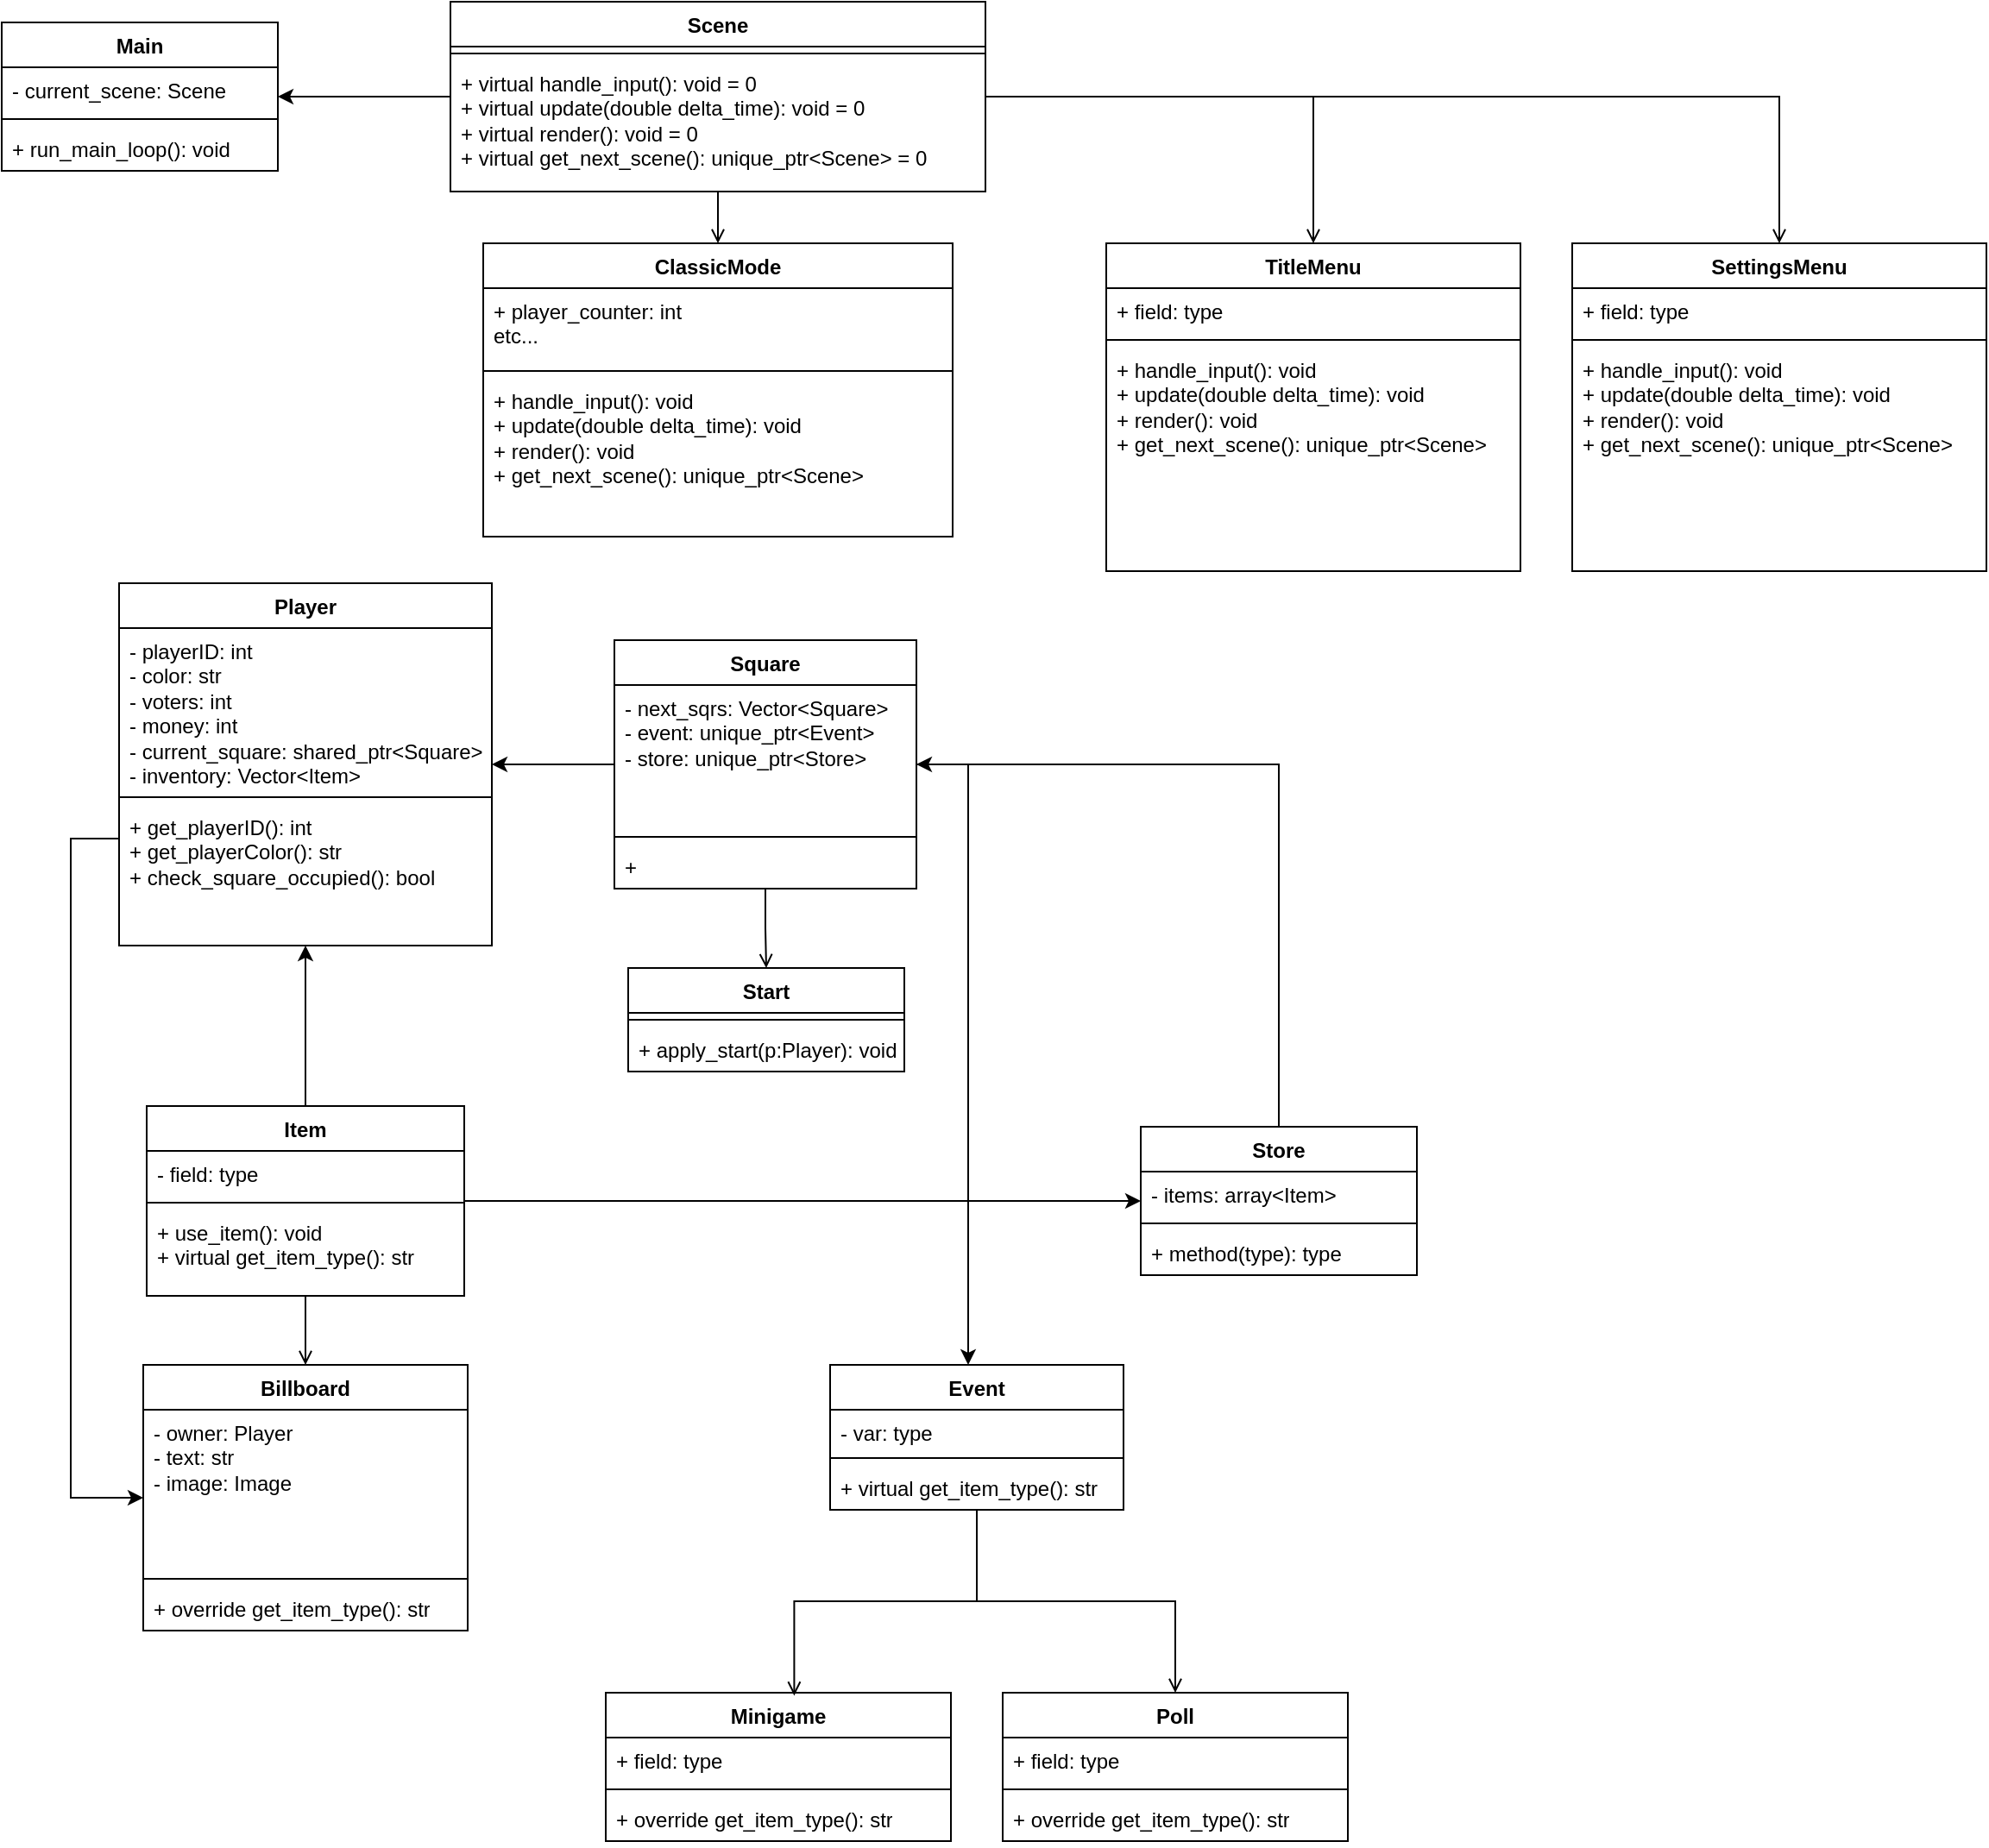 <mxfile version="28.2.5">
  <diagram name="Page-1" id="7m_YdTxGqZWvF4TJzUUr">
    <mxGraphModel dx="2188" dy="1348" grid="1" gridSize="10" guides="1" tooltips="1" connect="1" arrows="1" fold="1" page="1" pageScale="2" pageWidth="850" pageHeight="1100" math="0" shadow="0">
      <root>
        <mxCell id="0" />
        <mxCell id="1" parent="0" />
        <mxCell id="rQWxWww5Zi0VN4n5RXvP-19" style="edgeStyle=orthogonalEdgeStyle;rounded=0;orthogonalLoop=1;jettySize=auto;html=1;entryX=0.5;entryY=0;entryDx=0;entryDy=0;endArrow=open;endFill=0;" parent="1" source="rQWxWww5Zi0VN4n5RXvP-1" target="rQWxWww5Zi0VN4n5RXvP-13" edge="1">
          <mxGeometry relative="1" as="geometry" />
        </mxCell>
        <mxCell id="xzh4shcOTlSQ8mMk62qb-25" style="edgeStyle=orthogonalEdgeStyle;rounded=0;orthogonalLoop=1;jettySize=auto;html=1;" parent="1" source="rQWxWww5Zi0VN4n5RXvP-1" target="rQWxWww5Zi0VN4n5RXvP-20" edge="1">
          <mxGeometry relative="1" as="geometry">
            <Array as="points">
              <mxPoint x="1090" y="512" />
            </Array>
          </mxGeometry>
        </mxCell>
        <mxCell id="xzh4shcOTlSQ8mMk62qb-37" style="edgeStyle=orthogonalEdgeStyle;rounded=0;orthogonalLoop=1;jettySize=auto;html=1;" parent="1" source="rQWxWww5Zi0VN4n5RXvP-1" target="rQWxWww5Zi0VN4n5RXvP-24" edge="1">
          <mxGeometry relative="1" as="geometry" />
        </mxCell>
        <mxCell id="rQWxWww5Zi0VN4n5RXvP-1" value="Square" style="swimlane;fontStyle=1;align=center;verticalAlign=top;childLayout=stackLayout;horizontal=1;startSize=26;horizontalStack=0;resizeParent=1;resizeParentMax=0;resizeLast=0;collapsible=1;marginBottom=0;whiteSpace=wrap;html=1;" parent="1" vertex="1">
          <mxGeometry x="885" y="440" width="175" height="144" as="geometry" />
        </mxCell>
        <mxCell id="rQWxWww5Zi0VN4n5RXvP-2" value="- next_sqrs: Vector&amp;lt;Square&amp;gt;&lt;div&gt;&lt;div&gt;- event: unique_ptr&amp;lt;Event&amp;gt;&lt;/div&gt;&lt;div&gt;- store: unique_ptr&amp;lt;Store&amp;gt;&lt;/div&gt;&lt;/div&gt;" style="text;strokeColor=none;fillColor=none;align=left;verticalAlign=top;spacingLeft=4;spacingRight=4;overflow=hidden;rotatable=0;points=[[0,0.5],[1,0.5]];portConstraint=eastwest;whiteSpace=wrap;html=1;" parent="rQWxWww5Zi0VN4n5RXvP-1" vertex="1">
          <mxGeometry y="26" width="175" height="84" as="geometry" />
        </mxCell>
        <mxCell id="rQWxWww5Zi0VN4n5RXvP-3" value="" style="line;strokeWidth=1;fillColor=none;align=left;verticalAlign=middle;spacingTop=-1;spacingLeft=3;spacingRight=3;rotatable=0;labelPosition=right;points=[];portConstraint=eastwest;strokeColor=inherit;" parent="rQWxWww5Zi0VN4n5RXvP-1" vertex="1">
          <mxGeometry y="110" width="175" height="8" as="geometry" />
        </mxCell>
        <mxCell id="rQWxWww5Zi0VN4n5RXvP-4" value="+&amp;nbsp;" style="text;strokeColor=none;fillColor=none;align=left;verticalAlign=top;spacingLeft=4;spacingRight=4;overflow=hidden;rotatable=0;points=[[0,0.5],[1,0.5]];portConstraint=eastwest;whiteSpace=wrap;html=1;" parent="rQWxWww5Zi0VN4n5RXvP-1" vertex="1">
          <mxGeometry y="118" width="175" height="26" as="geometry" />
        </mxCell>
        <mxCell id="rQWxWww5Zi0VN4n5RXvP-13" value="Start" style="swimlane;fontStyle=1;align=center;verticalAlign=top;childLayout=stackLayout;horizontal=1;startSize=26;horizontalStack=0;resizeParent=1;resizeParentMax=0;resizeLast=0;collapsible=1;marginBottom=0;whiteSpace=wrap;html=1;" parent="1" vertex="1">
          <mxGeometry x="893" y="630" width="160" height="60" as="geometry">
            <mxRectangle x="353" y="490" width="70" height="30" as="alternateBounds" />
          </mxGeometry>
        </mxCell>
        <mxCell id="rQWxWww5Zi0VN4n5RXvP-15" value="" style="line;strokeWidth=1;fillColor=none;align=left;verticalAlign=middle;spacingTop=-1;spacingLeft=3;spacingRight=3;rotatable=0;labelPosition=right;points=[];portConstraint=eastwest;strokeColor=inherit;" parent="rQWxWww5Zi0VN4n5RXvP-13" vertex="1">
          <mxGeometry y="26" width="160" height="8" as="geometry" />
        </mxCell>
        <mxCell id="rQWxWww5Zi0VN4n5RXvP-16" value="+ apply_start(p:Player): void" style="text;strokeColor=none;fillColor=none;align=left;verticalAlign=top;spacingLeft=4;spacingRight=4;overflow=hidden;rotatable=0;points=[[0,0.5],[1,0.5]];portConstraint=eastwest;whiteSpace=wrap;html=1;" parent="rQWxWww5Zi0VN4n5RXvP-13" vertex="1">
          <mxGeometry y="34" width="160" height="26" as="geometry" />
        </mxCell>
        <mxCell id="xzh4shcOTlSQ8mMk62qb-6" style="edgeStyle=orthogonalEdgeStyle;rounded=0;orthogonalLoop=1;jettySize=auto;html=1;endArrow=open;endFill=0;" parent="1" source="rQWxWww5Zi0VN4n5RXvP-20" target="rQWxWww5Zi0VN4n5RXvP-37" edge="1">
          <mxGeometry relative="1" as="geometry" />
        </mxCell>
        <mxCell id="rQWxWww5Zi0VN4n5RXvP-20" value="Event&lt;div&gt;&lt;br&gt;&lt;/div&gt;" style="swimlane;fontStyle=1;align=center;verticalAlign=top;childLayout=stackLayout;horizontal=1;startSize=26;horizontalStack=0;resizeParent=1;resizeParentMax=0;resizeLast=0;collapsible=1;marginBottom=0;whiteSpace=wrap;html=1;" parent="1" vertex="1">
          <mxGeometry x="1010" y="860" width="170" height="84" as="geometry" />
        </mxCell>
        <mxCell id="rQWxWww5Zi0VN4n5RXvP-21" value="&lt;div&gt;- var: type&lt;/div&gt;" style="text;strokeColor=none;fillColor=none;align=left;verticalAlign=top;spacingLeft=4;spacingRight=4;overflow=hidden;rotatable=0;points=[[0,0.5],[1,0.5]];portConstraint=eastwest;whiteSpace=wrap;html=1;" parent="rQWxWww5Zi0VN4n5RXvP-20" vertex="1">
          <mxGeometry y="26" width="170" height="24" as="geometry" />
        </mxCell>
        <mxCell id="rQWxWww5Zi0VN4n5RXvP-22" value="" style="line;strokeWidth=1;fillColor=none;align=left;verticalAlign=middle;spacingTop=-1;spacingLeft=3;spacingRight=3;rotatable=0;labelPosition=right;points=[];portConstraint=eastwest;strokeColor=inherit;" parent="rQWxWww5Zi0VN4n5RXvP-20" vertex="1">
          <mxGeometry y="50" width="170" height="8" as="geometry" />
        </mxCell>
        <mxCell id="rQWxWww5Zi0VN4n5RXvP-23" value="+ virtual get_item_type(): str" style="text;strokeColor=none;fillColor=none;align=left;verticalAlign=top;spacingLeft=4;spacingRight=4;overflow=hidden;rotatable=0;points=[[0,0.5],[1,0.5]];portConstraint=eastwest;whiteSpace=wrap;html=1;" parent="rQWxWww5Zi0VN4n5RXvP-20" vertex="1">
          <mxGeometry y="58" width="170" height="26" as="geometry" />
        </mxCell>
        <mxCell id="xzh4shcOTlSQ8mMk62qb-35" style="edgeStyle=orthogonalEdgeStyle;rounded=0;orthogonalLoop=1;jettySize=auto;html=1;" parent="1" source="rQWxWww5Zi0VN4n5RXvP-24" target="xzh4shcOTlSQ8mMk62qb-17" edge="1">
          <mxGeometry relative="1" as="geometry">
            <Array as="points">
              <mxPoint x="570" y="555" />
              <mxPoint x="570" y="937" />
            </Array>
          </mxGeometry>
        </mxCell>
        <mxCell id="rQWxWww5Zi0VN4n5RXvP-24" value="Player" style="swimlane;fontStyle=1;align=center;verticalAlign=top;childLayout=stackLayout;horizontal=1;startSize=26;horizontalStack=0;resizeParent=1;resizeParentMax=0;resizeLast=0;collapsible=1;marginBottom=0;whiteSpace=wrap;html=1;" parent="1" vertex="1">
          <mxGeometry x="598" y="407" width="216" height="210" as="geometry" />
        </mxCell>
        <mxCell id="rQWxWww5Zi0VN4n5RXvP-25" value="- playerID: int&lt;div&gt;- color: str&lt;br&gt;&lt;div&gt;- voters: int&lt;/div&gt;&lt;div&gt;- money: int&lt;/div&gt;&lt;div&gt;- current_square: shared_ptr&amp;lt;Square&amp;gt;&lt;/div&gt;&lt;div&gt;- inventory: Vector&amp;lt;Item&amp;gt;&lt;/div&gt;&lt;/div&gt;" style="text;strokeColor=none;fillColor=none;align=left;verticalAlign=top;spacingLeft=4;spacingRight=4;overflow=hidden;rotatable=0;points=[[0,0.5],[1,0.5]];portConstraint=eastwest;whiteSpace=wrap;html=1;" parent="rQWxWww5Zi0VN4n5RXvP-24" vertex="1">
          <mxGeometry y="26" width="216" height="94" as="geometry" />
        </mxCell>
        <mxCell id="rQWxWww5Zi0VN4n5RXvP-26" value="" style="line;strokeWidth=1;fillColor=none;align=left;verticalAlign=middle;spacingTop=-1;spacingLeft=3;spacingRight=3;rotatable=0;labelPosition=right;points=[];portConstraint=eastwest;strokeColor=inherit;" parent="rQWxWww5Zi0VN4n5RXvP-24" vertex="1">
          <mxGeometry y="120" width="216" height="8" as="geometry" />
        </mxCell>
        <mxCell id="rQWxWww5Zi0VN4n5RXvP-27" value="+ get_playerID(): int&lt;div&gt;+ get_playerColor(): str&lt;/div&gt;&lt;div&gt;+ check_square_occupied(): bool&lt;/div&gt;" style="text;strokeColor=none;fillColor=none;align=left;verticalAlign=top;spacingLeft=4;spacingRight=4;overflow=hidden;rotatable=0;points=[[0,0.5],[1,0.5]];portConstraint=eastwest;whiteSpace=wrap;html=1;" parent="rQWxWww5Zi0VN4n5RXvP-24" vertex="1">
          <mxGeometry y="128" width="216" height="82" as="geometry" />
        </mxCell>
        <mxCell id="xzh4shcOTlSQ8mMk62qb-21" style="edgeStyle=orthogonalEdgeStyle;rounded=0;orthogonalLoop=1;jettySize=auto;html=1;endArrow=open;endFill=0;" parent="1" source="rQWxWww5Zi0VN4n5RXvP-28" target="xzh4shcOTlSQ8mMk62qb-17" edge="1">
          <mxGeometry relative="1" as="geometry" />
        </mxCell>
        <mxCell id="xzh4shcOTlSQ8mMk62qb-24" style="edgeStyle=orthogonalEdgeStyle;rounded=0;orthogonalLoop=1;jettySize=auto;html=1;" parent="1" source="rQWxWww5Zi0VN4n5RXvP-28" target="xzh4shcOTlSQ8mMk62qb-1" edge="1">
          <mxGeometry relative="1" as="geometry" />
        </mxCell>
        <mxCell id="xzh4shcOTlSQ8mMk62qb-28" style="edgeStyle=orthogonalEdgeStyle;rounded=0;orthogonalLoop=1;jettySize=auto;html=1;" parent="1" source="rQWxWww5Zi0VN4n5RXvP-28" target="rQWxWww5Zi0VN4n5RXvP-24" edge="1">
          <mxGeometry relative="1" as="geometry" />
        </mxCell>
        <mxCell id="rQWxWww5Zi0VN4n5RXvP-28" value="Item" style="swimlane;fontStyle=1;align=center;verticalAlign=top;childLayout=stackLayout;horizontal=1;startSize=26;horizontalStack=0;resizeParent=1;resizeParentMax=0;resizeLast=0;collapsible=1;marginBottom=0;whiteSpace=wrap;html=1;" parent="1" vertex="1">
          <mxGeometry x="614" y="710" width="184" height="110" as="geometry" />
        </mxCell>
        <mxCell id="rQWxWww5Zi0VN4n5RXvP-29" value="- field: type" style="text;strokeColor=none;fillColor=none;align=left;verticalAlign=top;spacingLeft=4;spacingRight=4;overflow=hidden;rotatable=0;points=[[0,0.5],[1,0.5]];portConstraint=eastwest;whiteSpace=wrap;html=1;" parent="rQWxWww5Zi0VN4n5RXvP-28" vertex="1">
          <mxGeometry y="26" width="184" height="26" as="geometry" />
        </mxCell>
        <mxCell id="rQWxWww5Zi0VN4n5RXvP-30" value="" style="line;strokeWidth=1;fillColor=none;align=left;verticalAlign=middle;spacingTop=-1;spacingLeft=3;spacingRight=3;rotatable=0;labelPosition=right;points=[];portConstraint=eastwest;strokeColor=inherit;" parent="rQWxWww5Zi0VN4n5RXvP-28" vertex="1">
          <mxGeometry y="52" width="184" height="8" as="geometry" />
        </mxCell>
        <mxCell id="rQWxWww5Zi0VN4n5RXvP-31" value="+ use_item(): void&lt;div&gt;+ virtual get_item_type(): str&lt;/div&gt;" style="text;strokeColor=none;fillColor=none;align=left;verticalAlign=top;spacingLeft=4;spacingRight=4;overflow=hidden;rotatable=0;points=[[0,0.5],[1,0.5]];portConstraint=eastwest;whiteSpace=wrap;html=1;" parent="rQWxWww5Zi0VN4n5RXvP-28" vertex="1">
          <mxGeometry y="60" width="184" height="50" as="geometry" />
        </mxCell>
        <mxCell id="rQWxWww5Zi0VN4n5RXvP-32" value="Minigame" style="swimlane;fontStyle=1;align=center;verticalAlign=top;childLayout=stackLayout;horizontal=1;startSize=26;horizontalStack=0;resizeParent=1;resizeParentMax=0;resizeLast=0;collapsible=1;marginBottom=0;whiteSpace=wrap;html=1;" parent="1" vertex="1">
          <mxGeometry x="880" y="1050" width="200" height="86" as="geometry" />
        </mxCell>
        <mxCell id="rQWxWww5Zi0VN4n5RXvP-33" value="+ field: type" style="text;strokeColor=none;fillColor=none;align=left;verticalAlign=top;spacingLeft=4;spacingRight=4;overflow=hidden;rotatable=0;points=[[0,0.5],[1,0.5]];portConstraint=eastwest;whiteSpace=wrap;html=1;" parent="rQWxWww5Zi0VN4n5RXvP-32" vertex="1">
          <mxGeometry y="26" width="200" height="26" as="geometry" />
        </mxCell>
        <mxCell id="rQWxWww5Zi0VN4n5RXvP-34" value="" style="line;strokeWidth=1;fillColor=none;align=left;verticalAlign=middle;spacingTop=-1;spacingLeft=3;spacingRight=3;rotatable=0;labelPosition=right;points=[];portConstraint=eastwest;strokeColor=inherit;" parent="rQWxWww5Zi0VN4n5RXvP-32" vertex="1">
          <mxGeometry y="52" width="200" height="8" as="geometry" />
        </mxCell>
        <mxCell id="rQWxWww5Zi0VN4n5RXvP-35" value="+ override get_item_type(): str" style="text;strokeColor=none;fillColor=none;align=left;verticalAlign=top;spacingLeft=4;spacingRight=4;overflow=hidden;rotatable=0;points=[[0,0.5],[1,0.5]];portConstraint=eastwest;whiteSpace=wrap;html=1;" parent="rQWxWww5Zi0VN4n5RXvP-32" vertex="1">
          <mxGeometry y="60" width="200" height="26" as="geometry" />
        </mxCell>
        <mxCell id="rQWxWww5Zi0VN4n5RXvP-37" value="Poll" style="swimlane;fontStyle=1;align=center;verticalAlign=top;childLayout=stackLayout;horizontal=1;startSize=26;horizontalStack=0;resizeParent=1;resizeParentMax=0;resizeLast=0;collapsible=1;marginBottom=0;whiteSpace=wrap;html=1;" parent="1" vertex="1">
          <mxGeometry x="1110" y="1050" width="200" height="86" as="geometry" />
        </mxCell>
        <mxCell id="rQWxWww5Zi0VN4n5RXvP-38" value="+ field: type" style="text;strokeColor=none;fillColor=none;align=left;verticalAlign=top;spacingLeft=4;spacingRight=4;overflow=hidden;rotatable=0;points=[[0,0.5],[1,0.5]];portConstraint=eastwest;whiteSpace=wrap;html=1;" parent="rQWxWww5Zi0VN4n5RXvP-37" vertex="1">
          <mxGeometry y="26" width="200" height="26" as="geometry" />
        </mxCell>
        <mxCell id="rQWxWww5Zi0VN4n5RXvP-39" value="" style="line;strokeWidth=1;fillColor=none;align=left;verticalAlign=middle;spacingTop=-1;spacingLeft=3;spacingRight=3;rotatable=0;labelPosition=right;points=[];portConstraint=eastwest;strokeColor=inherit;" parent="rQWxWww5Zi0VN4n5RXvP-37" vertex="1">
          <mxGeometry y="52" width="200" height="8" as="geometry" />
        </mxCell>
        <mxCell id="rQWxWww5Zi0VN4n5RXvP-40" value="+ override get_item_type(): str" style="text;strokeColor=none;fillColor=none;align=left;verticalAlign=top;spacingLeft=4;spacingRight=4;overflow=hidden;rotatable=0;points=[[0,0.5],[1,0.5]];portConstraint=eastwest;whiteSpace=wrap;html=1;" parent="rQWxWww5Zi0VN4n5RXvP-37" vertex="1">
          <mxGeometry y="60" width="200" height="26" as="geometry" />
        </mxCell>
        <mxCell id="xzh4shcOTlSQ8mMk62qb-38" style="edgeStyle=orthogonalEdgeStyle;rounded=0;orthogonalLoop=1;jettySize=auto;html=1;" parent="1" source="xzh4shcOTlSQ8mMk62qb-1" target="rQWxWww5Zi0VN4n5RXvP-1" edge="1">
          <mxGeometry relative="1" as="geometry">
            <Array as="points">
              <mxPoint x="1270" y="512" />
            </Array>
          </mxGeometry>
        </mxCell>
        <mxCell id="xzh4shcOTlSQ8mMk62qb-1" value="Store" style="swimlane;fontStyle=1;align=center;verticalAlign=top;childLayout=stackLayout;horizontal=1;startSize=26;horizontalStack=0;resizeParent=1;resizeParentMax=0;resizeLast=0;collapsible=1;marginBottom=0;whiteSpace=wrap;html=1;" parent="1" vertex="1">
          <mxGeometry x="1190" y="722" width="160" height="86" as="geometry" />
        </mxCell>
        <mxCell id="xzh4shcOTlSQ8mMk62qb-2" value="- items: array&amp;lt;Item&amp;gt;" style="text;strokeColor=none;fillColor=none;align=left;verticalAlign=top;spacingLeft=4;spacingRight=4;overflow=hidden;rotatable=0;points=[[0,0.5],[1,0.5]];portConstraint=eastwest;whiteSpace=wrap;html=1;" parent="xzh4shcOTlSQ8mMk62qb-1" vertex="1">
          <mxGeometry y="26" width="160" height="26" as="geometry" />
        </mxCell>
        <mxCell id="xzh4shcOTlSQ8mMk62qb-3" value="" style="line;strokeWidth=1;fillColor=none;align=left;verticalAlign=middle;spacingTop=-1;spacingLeft=3;spacingRight=3;rotatable=0;labelPosition=right;points=[];portConstraint=eastwest;strokeColor=inherit;" parent="xzh4shcOTlSQ8mMk62qb-1" vertex="1">
          <mxGeometry y="52" width="160" height="8" as="geometry" />
        </mxCell>
        <mxCell id="xzh4shcOTlSQ8mMk62qb-4" value="+ method(type): type" style="text;strokeColor=none;fillColor=none;align=left;verticalAlign=top;spacingLeft=4;spacingRight=4;overflow=hidden;rotatable=0;points=[[0,0.5],[1,0.5]];portConstraint=eastwest;whiteSpace=wrap;html=1;" parent="xzh4shcOTlSQ8mMk62qb-1" vertex="1">
          <mxGeometry y="60" width="160" height="26" as="geometry" />
        </mxCell>
        <mxCell id="xzh4shcOTlSQ8mMk62qb-5" style="edgeStyle=orthogonalEdgeStyle;rounded=0;orthogonalLoop=1;jettySize=auto;html=1;entryX=0.546;entryY=0.02;entryDx=0;entryDy=0;entryPerimeter=0;endArrow=open;endFill=0;" parent="1" source="rQWxWww5Zi0VN4n5RXvP-20" target="rQWxWww5Zi0VN4n5RXvP-32" edge="1">
          <mxGeometry relative="1" as="geometry" />
        </mxCell>
        <mxCell id="xzh4shcOTlSQ8mMk62qb-17" value="Billboard" style="swimlane;fontStyle=1;align=center;verticalAlign=top;childLayout=stackLayout;horizontal=1;startSize=26;horizontalStack=0;resizeParent=1;resizeParentMax=0;resizeLast=0;collapsible=1;marginBottom=0;whiteSpace=wrap;html=1;" parent="1" vertex="1">
          <mxGeometry x="612" y="860" width="188" height="154" as="geometry" />
        </mxCell>
        <mxCell id="xzh4shcOTlSQ8mMk62qb-18" value="&lt;div&gt;- owner: Player&lt;/div&gt;- text: str&lt;div&gt;- image: Image&lt;/div&gt;" style="text;strokeColor=none;fillColor=none;align=left;verticalAlign=top;spacingLeft=4;spacingRight=4;overflow=hidden;rotatable=0;points=[[0,0.5],[1,0.5]];portConstraint=eastwest;whiteSpace=wrap;html=1;" parent="xzh4shcOTlSQ8mMk62qb-17" vertex="1">
          <mxGeometry y="26" width="188" height="94" as="geometry" />
        </mxCell>
        <mxCell id="xzh4shcOTlSQ8mMk62qb-19" value="" style="line;strokeWidth=1;fillColor=none;align=left;verticalAlign=middle;spacingTop=-1;spacingLeft=3;spacingRight=3;rotatable=0;labelPosition=right;points=[];portConstraint=eastwest;strokeColor=inherit;" parent="xzh4shcOTlSQ8mMk62qb-17" vertex="1">
          <mxGeometry y="120" width="188" height="8" as="geometry" />
        </mxCell>
        <mxCell id="xzh4shcOTlSQ8mMk62qb-20" value="+ override get_item_type(): str" style="text;strokeColor=none;fillColor=none;align=left;verticalAlign=top;spacingLeft=4;spacingRight=4;overflow=hidden;rotatable=0;points=[[0,0.5],[1,0.5]];portConstraint=eastwest;whiteSpace=wrap;html=1;" parent="xzh4shcOTlSQ8mMk62qb-17" vertex="1">
          <mxGeometry y="128" width="188" height="26" as="geometry" />
        </mxCell>
        <mxCell id="PZ9e7S2tOT1WXYwSudJi-15" style="edgeStyle=orthogonalEdgeStyle;rounded=0;orthogonalLoop=1;jettySize=auto;html=1;" parent="1" source="PZ9e7S2tOT1WXYwSudJi-1" target="PZ9e7S2tOT1WXYwSudJi-6" edge="1">
          <mxGeometry relative="1" as="geometry" />
        </mxCell>
        <mxCell id="PZ9e7S2tOT1WXYwSudJi-22" style="edgeStyle=orthogonalEdgeStyle;rounded=0;orthogonalLoop=1;jettySize=auto;html=1;endArrow=open;endFill=0;" parent="1" source="PZ9e7S2tOT1WXYwSudJi-1" target="PZ9e7S2tOT1WXYwSudJi-18" edge="1">
          <mxGeometry relative="1" as="geometry" />
        </mxCell>
        <mxCell id="PZ9e7S2tOT1WXYwSudJi-28" style="edgeStyle=orthogonalEdgeStyle;rounded=0;orthogonalLoop=1;jettySize=auto;html=1;endArrow=open;endFill=0;" parent="1" source="PZ9e7S2tOT1WXYwSudJi-1" target="PZ9e7S2tOT1WXYwSudJi-24" edge="1">
          <mxGeometry relative="1" as="geometry" />
        </mxCell>
        <mxCell id="DEKb39PJP8EMTKMLp5cj-5" style="edgeStyle=orthogonalEdgeStyle;rounded=0;orthogonalLoop=1;jettySize=auto;html=1;endArrow=open;endFill=0;" edge="1" parent="1" source="PZ9e7S2tOT1WXYwSudJi-1" target="DEKb39PJP8EMTKMLp5cj-1">
          <mxGeometry relative="1" as="geometry" />
        </mxCell>
        <mxCell id="PZ9e7S2tOT1WXYwSudJi-1" value="Scene" style="swimlane;fontStyle=1;align=center;verticalAlign=top;childLayout=stackLayout;horizontal=1;startSize=26;horizontalStack=0;resizeParent=1;resizeParentMax=0;resizeLast=0;collapsible=1;marginBottom=0;whiteSpace=wrap;html=1;" parent="1" vertex="1">
          <mxGeometry x="790" y="70" width="310" height="110" as="geometry" />
        </mxCell>
        <mxCell id="PZ9e7S2tOT1WXYwSudJi-3" value="" style="line;strokeWidth=1;fillColor=none;align=left;verticalAlign=middle;spacingTop=-1;spacingLeft=3;spacingRight=3;rotatable=0;labelPosition=right;points=[];portConstraint=eastwest;strokeColor=inherit;" parent="PZ9e7S2tOT1WXYwSudJi-1" vertex="1">
          <mxGeometry y="26" width="310" height="8" as="geometry" />
        </mxCell>
        <mxCell id="PZ9e7S2tOT1WXYwSudJi-4" value="+ virtual handle_input(): void = 0&lt;div&gt;+ virtual update(double delta_time): void = 0&lt;/div&gt;&lt;div&gt;+ virtual render(): void = 0&lt;/div&gt;&lt;div&gt;+ virtual get_next_scene(): unique_ptr&amp;lt;Scene&amp;gt; = 0&lt;/div&gt;" style="text;strokeColor=none;fillColor=none;align=left;verticalAlign=top;spacingLeft=4;spacingRight=4;overflow=hidden;rotatable=0;points=[[0,0.5],[1,0.5]];portConstraint=eastwest;whiteSpace=wrap;html=1;" parent="PZ9e7S2tOT1WXYwSudJi-1" vertex="1">
          <mxGeometry y="34" width="310" height="76" as="geometry" />
        </mxCell>
        <mxCell id="PZ9e7S2tOT1WXYwSudJi-6" value="&lt;div&gt;Main&lt;/div&gt;" style="swimlane;fontStyle=1;align=center;verticalAlign=top;childLayout=stackLayout;horizontal=1;startSize=26;horizontalStack=0;resizeParent=1;resizeParentMax=0;resizeLast=0;collapsible=1;marginBottom=0;whiteSpace=wrap;html=1;" parent="1" vertex="1">
          <mxGeometry x="530" y="82" width="160" height="86" as="geometry" />
        </mxCell>
        <mxCell id="PZ9e7S2tOT1WXYwSudJi-7" value="- current_scene: Scene" style="text;strokeColor=none;fillColor=none;align=left;verticalAlign=top;spacingLeft=4;spacingRight=4;overflow=hidden;rotatable=0;points=[[0,0.5],[1,0.5]];portConstraint=eastwest;whiteSpace=wrap;html=1;" parent="PZ9e7S2tOT1WXYwSudJi-6" vertex="1">
          <mxGeometry y="26" width="160" height="26" as="geometry" />
        </mxCell>
        <mxCell id="PZ9e7S2tOT1WXYwSudJi-8" value="" style="line;strokeWidth=1;fillColor=none;align=left;verticalAlign=middle;spacingTop=-1;spacingLeft=3;spacingRight=3;rotatable=0;labelPosition=right;points=[];portConstraint=eastwest;strokeColor=inherit;" parent="PZ9e7S2tOT1WXYwSudJi-6" vertex="1">
          <mxGeometry y="52" width="160" height="8" as="geometry" />
        </mxCell>
        <mxCell id="PZ9e7S2tOT1WXYwSudJi-9" value="+ run_main_loop(): void" style="text;strokeColor=none;fillColor=none;align=left;verticalAlign=top;spacingLeft=4;spacingRight=4;overflow=hidden;rotatable=0;points=[[0,0.5],[1,0.5]];portConstraint=eastwest;whiteSpace=wrap;html=1;" parent="PZ9e7S2tOT1WXYwSudJi-6" vertex="1">
          <mxGeometry y="60" width="160" height="26" as="geometry" />
        </mxCell>
        <mxCell id="PZ9e7S2tOT1WXYwSudJi-18" value="TitleMenu" style="swimlane;fontStyle=1;align=center;verticalAlign=top;childLayout=stackLayout;horizontal=1;startSize=26;horizontalStack=0;resizeParent=1;resizeParentMax=0;resizeLast=0;collapsible=1;marginBottom=0;whiteSpace=wrap;html=1;" parent="1" vertex="1">
          <mxGeometry x="1170" y="210" width="240" height="190" as="geometry" />
        </mxCell>
        <mxCell id="PZ9e7S2tOT1WXYwSudJi-19" value="+ field: type" style="text;strokeColor=none;fillColor=none;align=left;verticalAlign=top;spacingLeft=4;spacingRight=4;overflow=hidden;rotatable=0;points=[[0,0.5],[1,0.5]];portConstraint=eastwest;whiteSpace=wrap;html=1;" parent="PZ9e7S2tOT1WXYwSudJi-18" vertex="1">
          <mxGeometry y="26" width="240" height="26" as="geometry" />
        </mxCell>
        <mxCell id="PZ9e7S2tOT1WXYwSudJi-20" value="" style="line;strokeWidth=1;fillColor=none;align=left;verticalAlign=middle;spacingTop=-1;spacingLeft=3;spacingRight=3;rotatable=0;labelPosition=right;points=[];portConstraint=eastwest;strokeColor=inherit;" parent="PZ9e7S2tOT1WXYwSudJi-18" vertex="1">
          <mxGeometry y="52" width="240" height="8" as="geometry" />
        </mxCell>
        <mxCell id="PZ9e7S2tOT1WXYwSudJi-21" value="+ handle_input(): void&lt;div&gt;+ update(double delta_time): void&lt;/div&gt;&lt;div&gt;+ render(): void&lt;/div&gt;&lt;div&gt;+ get_next_scene(): unique_ptr&amp;lt;Scene&amp;gt;&lt;/div&gt;" style="text;strokeColor=none;fillColor=none;align=left;verticalAlign=top;spacingLeft=4;spacingRight=4;overflow=hidden;rotatable=0;points=[[0,0.5],[1,0.5]];portConstraint=eastwest;whiteSpace=wrap;html=1;" parent="PZ9e7S2tOT1WXYwSudJi-18" vertex="1">
          <mxGeometry y="60" width="240" height="130" as="geometry" />
        </mxCell>
        <mxCell id="PZ9e7S2tOT1WXYwSudJi-24" value="ClassicMode" style="swimlane;fontStyle=1;align=center;verticalAlign=top;childLayout=stackLayout;horizontal=1;startSize=26;horizontalStack=0;resizeParent=1;resizeParentMax=0;resizeLast=0;collapsible=1;marginBottom=0;whiteSpace=wrap;html=1;" parent="1" vertex="1">
          <mxGeometry x="809" y="210" width="272" height="170" as="geometry" />
        </mxCell>
        <mxCell id="PZ9e7S2tOT1WXYwSudJi-25" value="+ player_counter: int&amp;nbsp;&lt;div&gt;etc...&lt;/div&gt;" style="text;strokeColor=none;fillColor=none;align=left;verticalAlign=top;spacingLeft=4;spacingRight=4;overflow=hidden;rotatable=0;points=[[0,0.5],[1,0.5]];portConstraint=eastwest;whiteSpace=wrap;html=1;" parent="PZ9e7S2tOT1WXYwSudJi-24" vertex="1">
          <mxGeometry y="26" width="272" height="44" as="geometry" />
        </mxCell>
        <mxCell id="PZ9e7S2tOT1WXYwSudJi-26" value="" style="line;strokeWidth=1;fillColor=none;align=left;verticalAlign=middle;spacingTop=-1;spacingLeft=3;spacingRight=3;rotatable=0;labelPosition=right;points=[];portConstraint=eastwest;strokeColor=inherit;" parent="PZ9e7S2tOT1WXYwSudJi-24" vertex="1">
          <mxGeometry y="70" width="272" height="8" as="geometry" />
        </mxCell>
        <mxCell id="PZ9e7S2tOT1WXYwSudJi-27" value="+ handle_input(): void&lt;div&gt;+ update(double delta_time): void&lt;/div&gt;&lt;div&gt;+ render(): void&lt;/div&gt;&lt;div&gt;+ get_next_scene(): unique_ptr&amp;lt;Scene&amp;gt;&lt;/div&gt;" style="text;strokeColor=none;fillColor=none;align=left;verticalAlign=top;spacingLeft=4;spacingRight=4;overflow=hidden;rotatable=0;points=[[0,0.5],[1,0.5]];portConstraint=eastwest;whiteSpace=wrap;html=1;" parent="PZ9e7S2tOT1WXYwSudJi-24" vertex="1">
          <mxGeometry y="78" width="272" height="92" as="geometry" />
        </mxCell>
        <mxCell id="DEKb39PJP8EMTKMLp5cj-1" value="SettingsMenu" style="swimlane;fontStyle=1;align=center;verticalAlign=top;childLayout=stackLayout;horizontal=1;startSize=26;horizontalStack=0;resizeParent=1;resizeParentMax=0;resizeLast=0;collapsible=1;marginBottom=0;whiteSpace=wrap;html=1;" vertex="1" parent="1">
          <mxGeometry x="1440" y="210" width="240" height="190" as="geometry" />
        </mxCell>
        <mxCell id="DEKb39PJP8EMTKMLp5cj-2" value="+ field: type" style="text;strokeColor=none;fillColor=none;align=left;verticalAlign=top;spacingLeft=4;spacingRight=4;overflow=hidden;rotatable=0;points=[[0,0.5],[1,0.5]];portConstraint=eastwest;whiteSpace=wrap;html=1;" vertex="1" parent="DEKb39PJP8EMTKMLp5cj-1">
          <mxGeometry y="26" width="240" height="26" as="geometry" />
        </mxCell>
        <mxCell id="DEKb39PJP8EMTKMLp5cj-3" value="" style="line;strokeWidth=1;fillColor=none;align=left;verticalAlign=middle;spacingTop=-1;spacingLeft=3;spacingRight=3;rotatable=0;labelPosition=right;points=[];portConstraint=eastwest;strokeColor=inherit;" vertex="1" parent="DEKb39PJP8EMTKMLp5cj-1">
          <mxGeometry y="52" width="240" height="8" as="geometry" />
        </mxCell>
        <mxCell id="DEKb39PJP8EMTKMLp5cj-4" value="+ handle_input(): void&lt;div&gt;+ update(double delta_time): void&lt;/div&gt;&lt;div&gt;+ render(): void&lt;/div&gt;&lt;div&gt;+ get_next_scene(): unique_ptr&amp;lt;Scene&amp;gt;&lt;/div&gt;" style="text;strokeColor=none;fillColor=none;align=left;verticalAlign=top;spacingLeft=4;spacingRight=4;overflow=hidden;rotatable=0;points=[[0,0.5],[1,0.5]];portConstraint=eastwest;whiteSpace=wrap;html=1;" vertex="1" parent="DEKb39PJP8EMTKMLp5cj-1">
          <mxGeometry y="60" width="240" height="130" as="geometry" />
        </mxCell>
      </root>
    </mxGraphModel>
  </diagram>
</mxfile>
